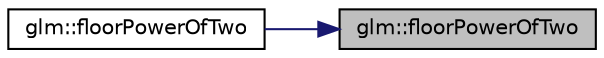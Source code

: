 digraph "glm::floorPowerOfTwo"
{
 // LATEX_PDF_SIZE
  edge [fontname="Helvetica",fontsize="10",labelfontname="Helvetica",labelfontsize="10"];
  node [fontname="Helvetica",fontsize="10",shape=record];
  rankdir="RL";
  Node1 [label="glm::floorPowerOfTwo",height=0.2,width=0.4,color="black", fillcolor="grey75", style="filled", fontcolor="black",tooltip=" "];
  Node1 -> Node2 [dir="back",color="midnightblue",fontsize="10",style="solid",fontname="Helvetica"];
  Node2 [label="glm::floorPowerOfTwo",height=0.2,width=0.4,color="black", fillcolor="white", style="filled",URL="$group__gtc__round.html#ga6a5a8f6dd1b2f755e4572bd039062c37",tooltip=" "];
}
